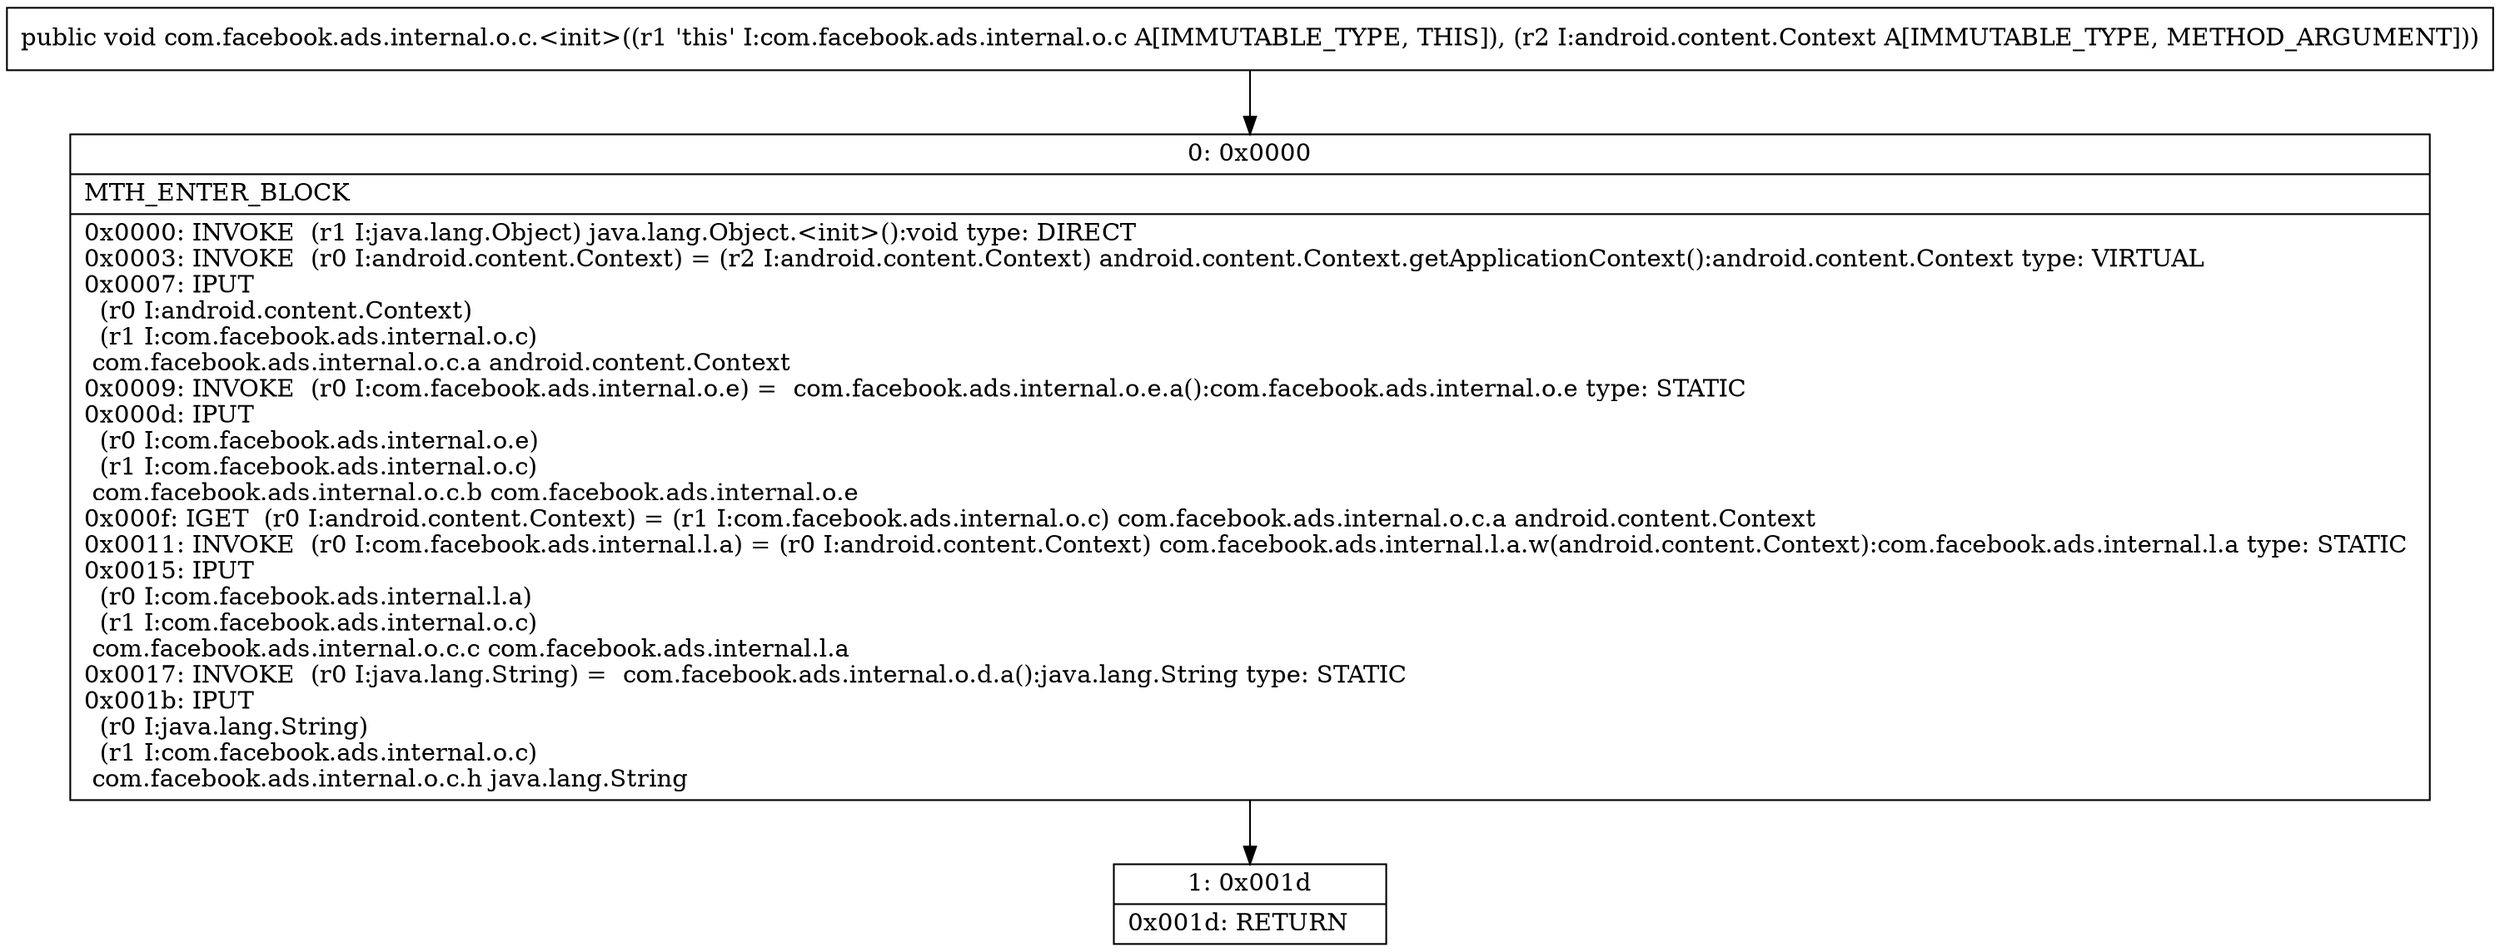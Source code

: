 digraph "CFG forcom.facebook.ads.internal.o.c.\<init\>(Landroid\/content\/Context;)V" {
Node_0 [shape=record,label="{0\:\ 0x0000|MTH_ENTER_BLOCK\l|0x0000: INVOKE  (r1 I:java.lang.Object) java.lang.Object.\<init\>():void type: DIRECT \l0x0003: INVOKE  (r0 I:android.content.Context) = (r2 I:android.content.Context) android.content.Context.getApplicationContext():android.content.Context type: VIRTUAL \l0x0007: IPUT  \l  (r0 I:android.content.Context)\l  (r1 I:com.facebook.ads.internal.o.c)\l com.facebook.ads.internal.o.c.a android.content.Context \l0x0009: INVOKE  (r0 I:com.facebook.ads.internal.o.e) =  com.facebook.ads.internal.o.e.a():com.facebook.ads.internal.o.e type: STATIC \l0x000d: IPUT  \l  (r0 I:com.facebook.ads.internal.o.e)\l  (r1 I:com.facebook.ads.internal.o.c)\l com.facebook.ads.internal.o.c.b com.facebook.ads.internal.o.e \l0x000f: IGET  (r0 I:android.content.Context) = (r1 I:com.facebook.ads.internal.o.c) com.facebook.ads.internal.o.c.a android.content.Context \l0x0011: INVOKE  (r0 I:com.facebook.ads.internal.l.a) = (r0 I:android.content.Context) com.facebook.ads.internal.l.a.w(android.content.Context):com.facebook.ads.internal.l.a type: STATIC \l0x0015: IPUT  \l  (r0 I:com.facebook.ads.internal.l.a)\l  (r1 I:com.facebook.ads.internal.o.c)\l com.facebook.ads.internal.o.c.c com.facebook.ads.internal.l.a \l0x0017: INVOKE  (r0 I:java.lang.String) =  com.facebook.ads.internal.o.d.a():java.lang.String type: STATIC \l0x001b: IPUT  \l  (r0 I:java.lang.String)\l  (r1 I:com.facebook.ads.internal.o.c)\l com.facebook.ads.internal.o.c.h java.lang.String \l}"];
Node_1 [shape=record,label="{1\:\ 0x001d|0x001d: RETURN   \l}"];
MethodNode[shape=record,label="{public void com.facebook.ads.internal.o.c.\<init\>((r1 'this' I:com.facebook.ads.internal.o.c A[IMMUTABLE_TYPE, THIS]), (r2 I:android.content.Context A[IMMUTABLE_TYPE, METHOD_ARGUMENT])) }"];
MethodNode -> Node_0;
Node_0 -> Node_1;
}

